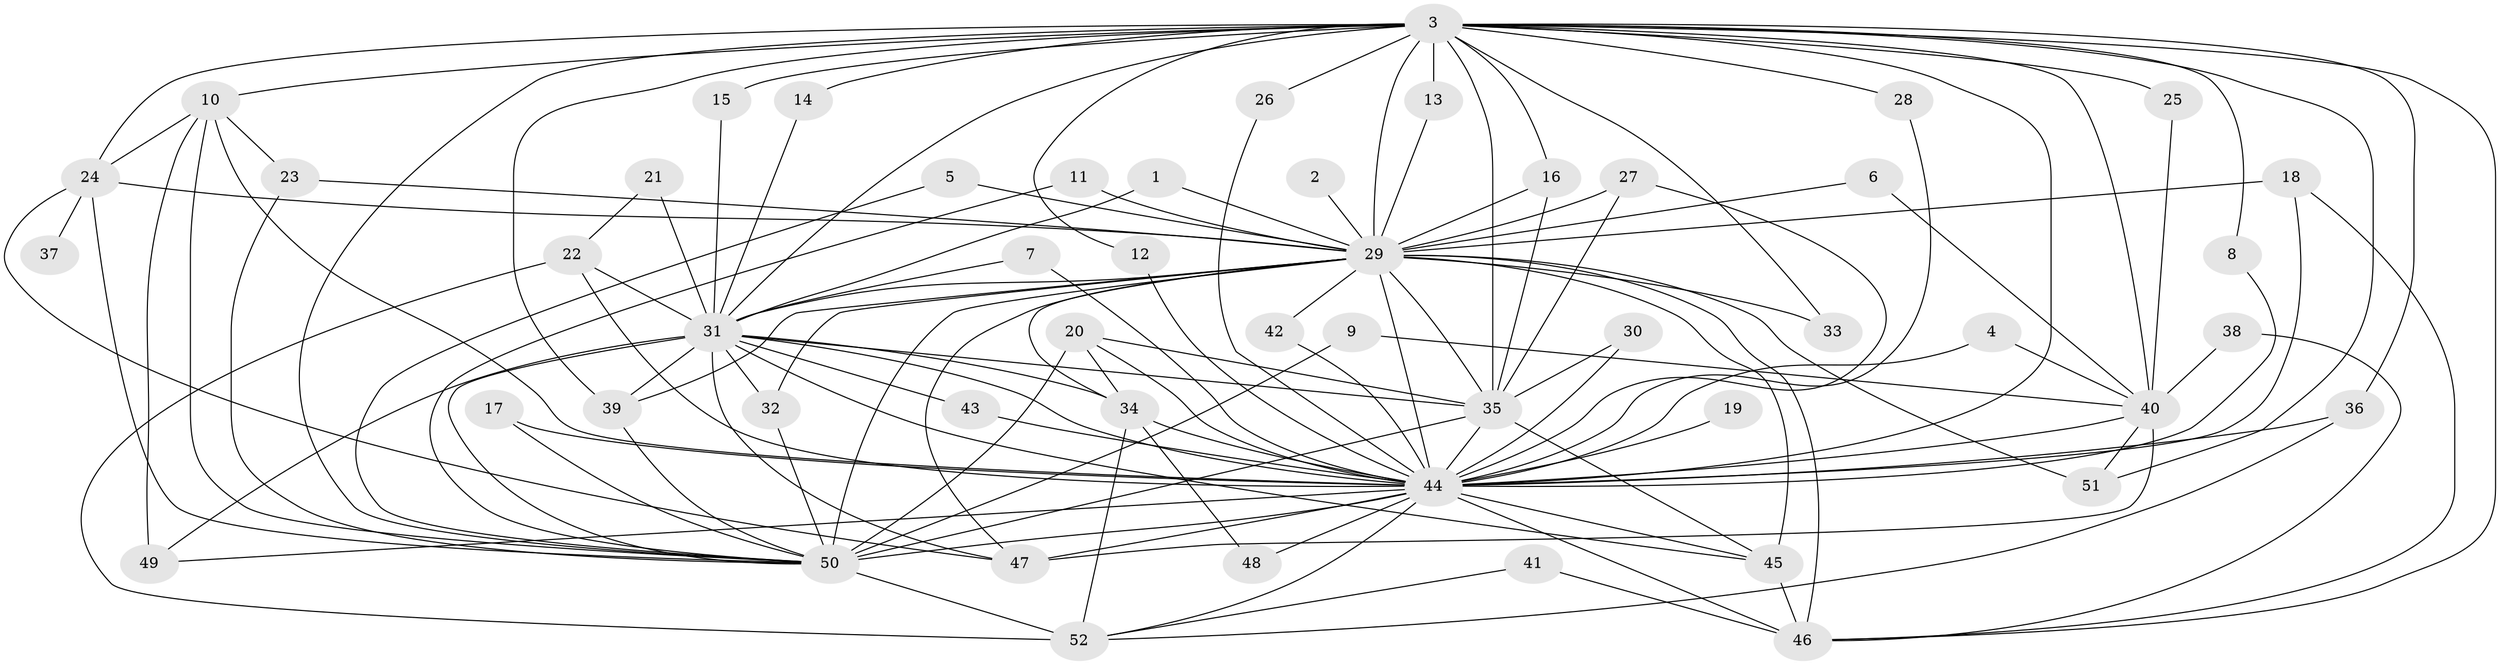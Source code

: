 // original degree distribution, {12: 0.009615384615384616, 29: 0.019230769230769232, 13: 0.009615384615384616, 19: 0.009615384615384616, 28: 0.009615384615384616, 21: 0.019230769230769232, 24: 0.009615384615384616, 15: 0.009615384615384616, 5: 0.028846153846153848, 3: 0.25961538461538464, 8: 0.009615384615384616, 2: 0.5192307692307693, 4: 0.057692307692307696, 6: 0.019230769230769232, 7: 0.009615384615384616}
// Generated by graph-tools (version 1.1) at 2025/49/03/09/25 03:49:30]
// undirected, 52 vertices, 129 edges
graph export_dot {
graph [start="1"]
  node [color=gray90,style=filled];
  1;
  2;
  3;
  4;
  5;
  6;
  7;
  8;
  9;
  10;
  11;
  12;
  13;
  14;
  15;
  16;
  17;
  18;
  19;
  20;
  21;
  22;
  23;
  24;
  25;
  26;
  27;
  28;
  29;
  30;
  31;
  32;
  33;
  34;
  35;
  36;
  37;
  38;
  39;
  40;
  41;
  42;
  43;
  44;
  45;
  46;
  47;
  48;
  49;
  50;
  51;
  52;
  1 -- 29 [weight=1.0];
  1 -- 31 [weight=1.0];
  2 -- 29 [weight=2.0];
  3 -- 8 [weight=1.0];
  3 -- 10 [weight=1.0];
  3 -- 12 [weight=1.0];
  3 -- 13 [weight=1.0];
  3 -- 14 [weight=1.0];
  3 -- 15 [weight=1.0];
  3 -- 16 [weight=1.0];
  3 -- 24 [weight=2.0];
  3 -- 25 [weight=1.0];
  3 -- 26 [weight=1.0];
  3 -- 28 [weight=1.0];
  3 -- 29 [weight=2.0];
  3 -- 31 [weight=1.0];
  3 -- 33 [weight=2.0];
  3 -- 35 [weight=1.0];
  3 -- 36 [weight=1.0];
  3 -- 39 [weight=1.0];
  3 -- 40 [weight=1.0];
  3 -- 44 [weight=3.0];
  3 -- 46 [weight=1.0];
  3 -- 50 [weight=3.0];
  3 -- 51 [weight=1.0];
  4 -- 40 [weight=1.0];
  4 -- 44 [weight=1.0];
  5 -- 29 [weight=1.0];
  5 -- 50 [weight=1.0];
  6 -- 29 [weight=1.0];
  6 -- 40 [weight=1.0];
  7 -- 31 [weight=1.0];
  7 -- 44 [weight=1.0];
  8 -- 44 [weight=1.0];
  9 -- 40 [weight=1.0];
  9 -- 50 [weight=1.0];
  10 -- 23 [weight=1.0];
  10 -- 24 [weight=1.0];
  10 -- 44 [weight=1.0];
  10 -- 49 [weight=1.0];
  10 -- 50 [weight=1.0];
  11 -- 29 [weight=1.0];
  11 -- 50 [weight=1.0];
  12 -- 44 [weight=1.0];
  13 -- 29 [weight=1.0];
  14 -- 31 [weight=1.0];
  15 -- 31 [weight=1.0];
  16 -- 29 [weight=1.0];
  16 -- 35 [weight=1.0];
  17 -- 44 [weight=1.0];
  17 -- 50 [weight=1.0];
  18 -- 29 [weight=2.0];
  18 -- 44 [weight=1.0];
  18 -- 46 [weight=1.0];
  19 -- 44 [weight=2.0];
  20 -- 34 [weight=1.0];
  20 -- 35 [weight=1.0];
  20 -- 44 [weight=1.0];
  20 -- 50 [weight=1.0];
  21 -- 22 [weight=1.0];
  21 -- 31 [weight=2.0];
  22 -- 31 [weight=1.0];
  22 -- 44 [weight=1.0];
  22 -- 52 [weight=1.0];
  23 -- 29 [weight=1.0];
  23 -- 50 [weight=1.0];
  24 -- 29 [weight=1.0];
  24 -- 37 [weight=2.0];
  24 -- 47 [weight=1.0];
  24 -- 50 [weight=1.0];
  25 -- 40 [weight=1.0];
  26 -- 44 [weight=1.0];
  27 -- 29 [weight=1.0];
  27 -- 35 [weight=1.0];
  27 -- 44 [weight=1.0];
  28 -- 44 [weight=1.0];
  29 -- 31 [weight=2.0];
  29 -- 32 [weight=1.0];
  29 -- 33 [weight=2.0];
  29 -- 34 [weight=1.0];
  29 -- 35 [weight=2.0];
  29 -- 39 [weight=2.0];
  29 -- 42 [weight=1.0];
  29 -- 44 [weight=6.0];
  29 -- 45 [weight=2.0];
  29 -- 46 [weight=1.0];
  29 -- 47 [weight=1.0];
  29 -- 50 [weight=4.0];
  29 -- 51 [weight=1.0];
  30 -- 35 [weight=1.0];
  30 -- 44 [weight=2.0];
  31 -- 32 [weight=2.0];
  31 -- 34 [weight=2.0];
  31 -- 35 [weight=2.0];
  31 -- 39 [weight=1.0];
  31 -- 43 [weight=1.0];
  31 -- 44 [weight=4.0];
  31 -- 45 [weight=1.0];
  31 -- 47 [weight=2.0];
  31 -- 49 [weight=1.0];
  31 -- 50 [weight=2.0];
  32 -- 50 [weight=1.0];
  34 -- 44 [weight=1.0];
  34 -- 48 [weight=1.0];
  34 -- 52 [weight=1.0];
  35 -- 44 [weight=3.0];
  35 -- 45 [weight=1.0];
  35 -- 50 [weight=3.0];
  36 -- 44 [weight=1.0];
  36 -- 52 [weight=1.0];
  38 -- 40 [weight=1.0];
  38 -- 46 [weight=1.0];
  39 -- 50 [weight=1.0];
  40 -- 44 [weight=1.0];
  40 -- 47 [weight=2.0];
  40 -- 51 [weight=1.0];
  41 -- 46 [weight=1.0];
  41 -- 52 [weight=1.0];
  42 -- 44 [weight=1.0];
  43 -- 44 [weight=1.0];
  44 -- 45 [weight=1.0];
  44 -- 46 [weight=1.0];
  44 -- 47 [weight=1.0];
  44 -- 48 [weight=1.0];
  44 -- 49 [weight=1.0];
  44 -- 50 [weight=6.0];
  44 -- 52 [weight=1.0];
  45 -- 46 [weight=2.0];
  50 -- 52 [weight=2.0];
}
